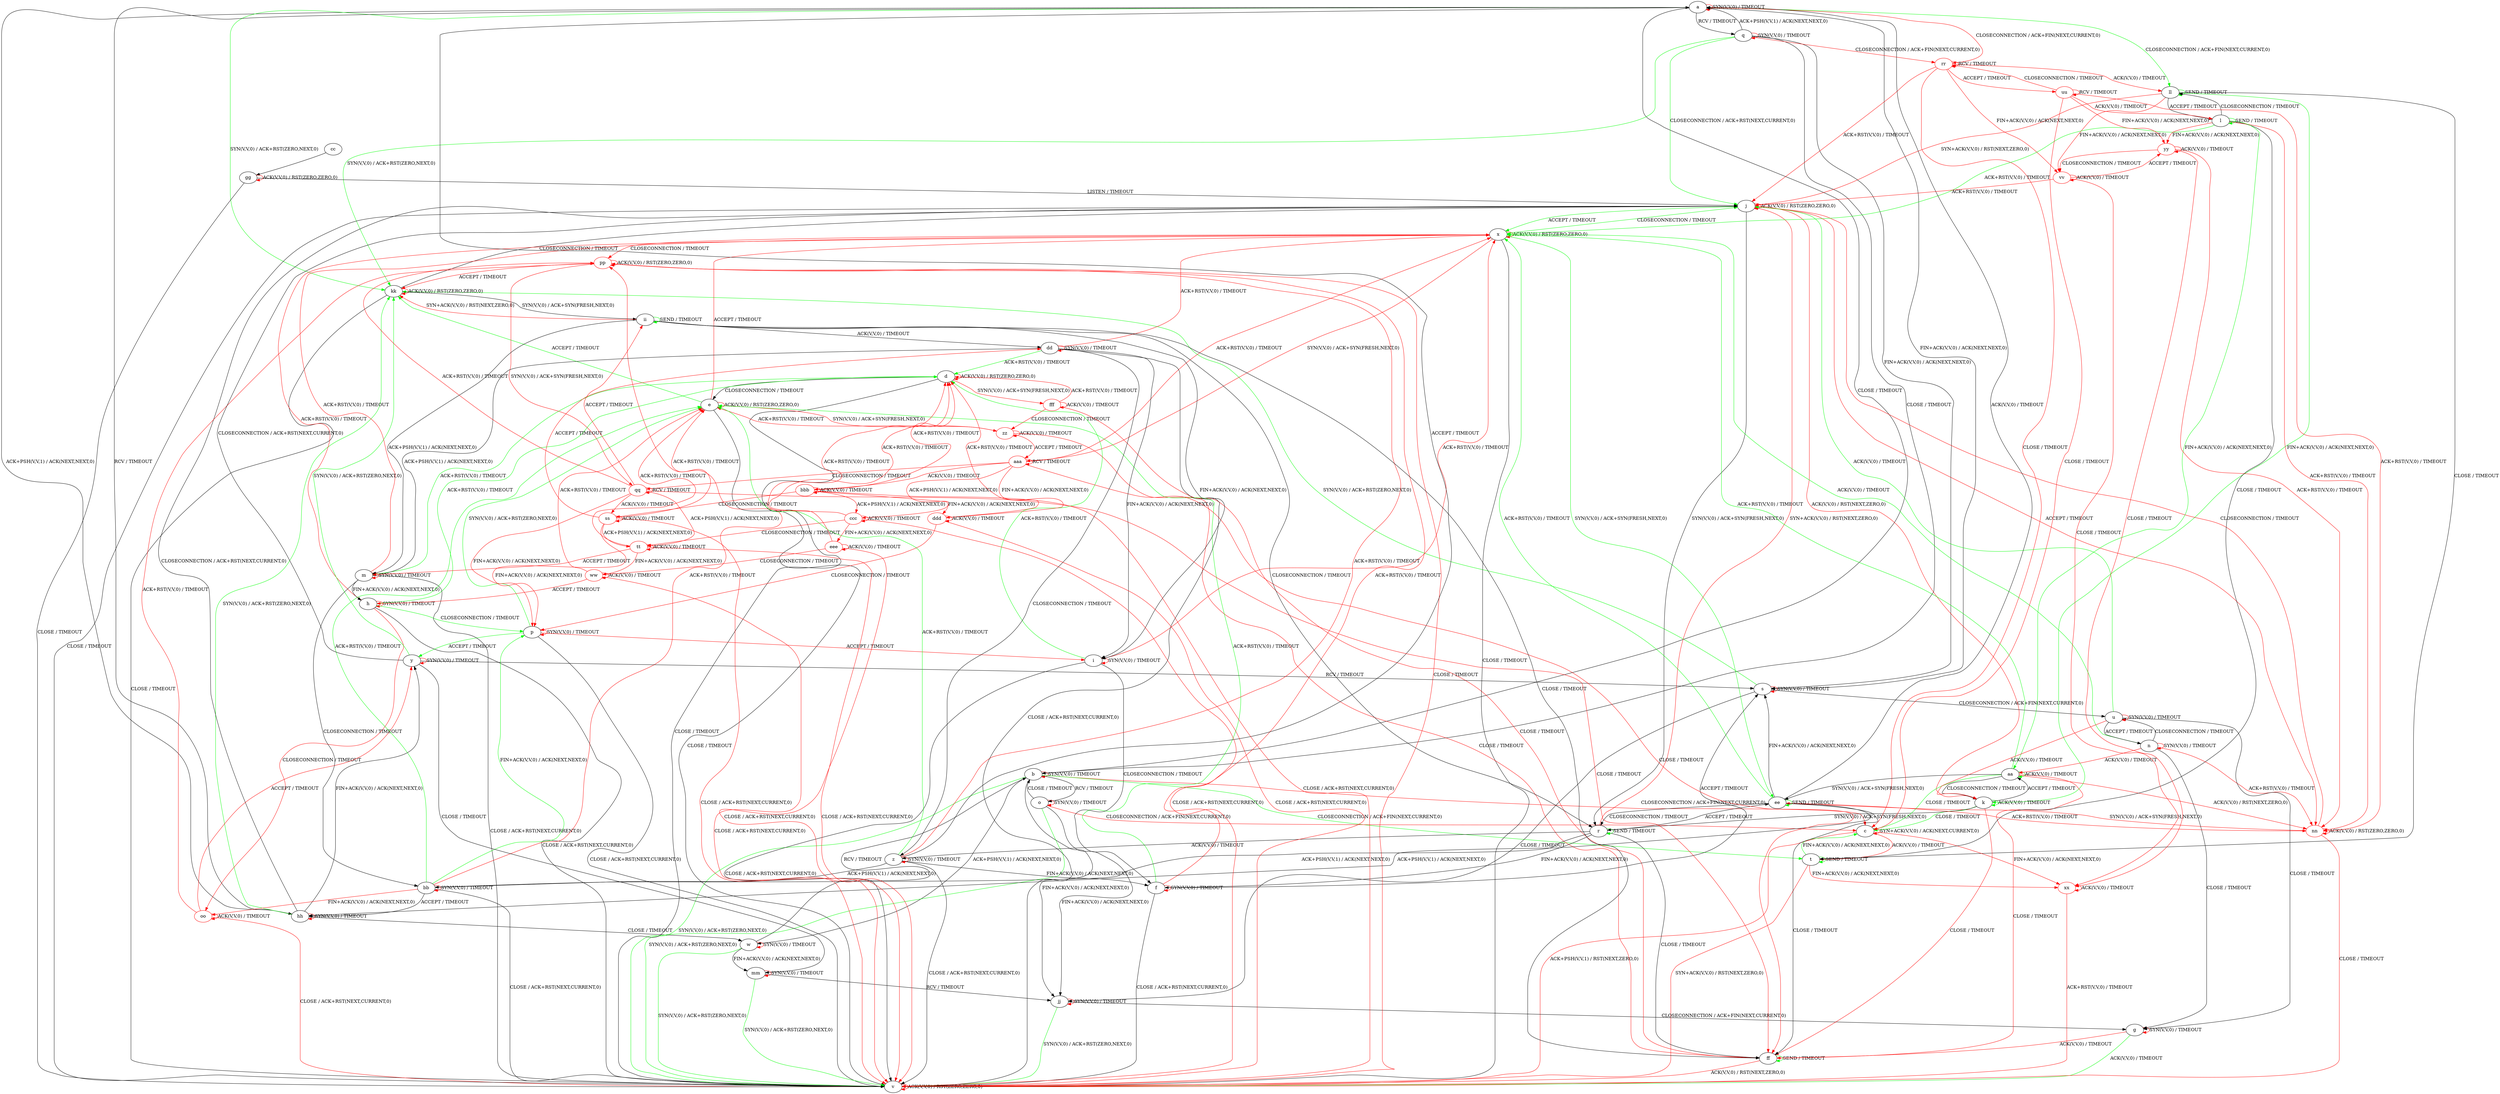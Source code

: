 digraph "" {
	graph ["Incoming time"=1.2360315322875977,
		"Outgoing time"=1.4987480640411377,
		Output="{'States': 58, 'Transitions': 871, 'Filename': '../results/tcp/TCP_Linux_Server-TCP_Windows8_Server-yices-4.dot'}",
		Reference="{'States': 58, 'Transitions': 685, 'Filename': '../subjects/tcp/TCP_Linux_Server.dot'}",
		Solver=yices,
		Updated="{'States': 39, 'Transitions': 495, 'Filename': '../subjects/tcp/TCP_Windows8_Server.dot'}",
		"f-measure"=0.5237288135593221,
		precision=0.6242424242424243,
		recall=0.4510948905109489
	];
	a -> a [key=0,
	color=red,
	label="SYN(V,V,0) / TIMEOUT"];
a -> b [key=0,
label="CLOSE / TIMEOUT"];
a -> q [key=0,
label="RCV / TIMEOUT"];
a -> s [key=0,
label="FIN+ACK(V,V,0) / ACK(NEXT,NEXT,0)"];
a -> hh [key=0,
label="ACK+PSH(V,V,1) / ACK(NEXT,NEXT,0)"];
a -> kk [key=0,
color=green,
label="SYN(V,V,0) / ACK+RST(ZERO,NEXT,0)"];
a -> ll [key=0,
color=green,
label="CLOSECONNECTION / ACK+FIN(NEXT,CURRENT,0)"];
rr [color=red];
a -> rr [key=0,
color=red,
label="CLOSECONNECTION / ACK+FIN(NEXT,CURRENT,0)"];
b -> b [key=0,
color=red,
label="SYN(V,V,0) / TIMEOUT"];
b -> c [key=0,
color=red,
label="CLOSECONNECTION / ACK+FIN(NEXT,CURRENT,0)"];
b -> o [key=0,
label="RCV / TIMEOUT"];
b -> t [key=0,
color=green,
label="CLOSECONNECTION / ACK+FIN(NEXT,CURRENT,0)"];
b -> v [key=0,
color=green,
label="SYN(V,V,0) / ACK+RST(ZERO,NEXT,0)"];
b -> w [key=0,
label="ACK+PSH(V,V,1) / ACK(NEXT,NEXT,0)"];
b -> jj [key=0,
label="FIN+ACK(V,V,0) / ACK(NEXT,NEXT,0)"];
c -> c [key=0,
color=red,
label="SYN+ACK(V,V,0) / ACK(NEXT,CURRENT,0)"];
c -> t [key=0,
color=red,
label="ACK(V,V,0) / TIMEOUT"];
c -> v [key=0,
color=red,
label="ACK+PSH(V,V,1) / RST(NEXT,ZERO,0)"];
xx [color=red];
c -> xx [key=0,
color=red,
label="FIN+ACK(V,V,0) / ACK(NEXT,NEXT,0)"];
d -> d [key=0,
color=red,
label="ACK(V,V,0) / RST(ZERO,ZERO,0)"];
d -> e [key=0,
label="CLOSECONNECTION / TIMEOUT"];
d -> v [key=0,
label="CLOSE / TIMEOUT"];
fff [color=red];
d -> fff [key=0,
color=red,
label="SYN(V,V,0) / ACK+SYN(FRESH,NEXT,0)"];
e -> e [key=0,
color=red,
label="ACK(V,V,0) / RST(ZERO,ZERO,0)"];
e -> v [key=0,
label="CLOSE / TIMEOUT"];
e -> x [key=0,
color=red,
label="ACCEPT / TIMEOUT"];
e -> kk [key=0,
color=green,
label="ACCEPT / TIMEOUT"];
zz [color=red];
e -> zz [key=0,
color=red,
label="SYN(V,V,0) / ACK+SYN(FRESH,NEXT,0)"];
f -> e [key=0,
color=green,
label="ACK+RST(V,V,0) / TIMEOUT"];
f -> f [key=0,
color=red,
label="SYN(V,V,0) / TIMEOUT"];
f -> s [key=0,
label="ACCEPT / TIMEOUT"];
f -> v [key=0,
label="CLOSE / ACK+RST(NEXT,CURRENT,0)"];
pp [color=red];
f -> pp [key=0,
color=red,
label="ACK+RST(V,V,0) / TIMEOUT"];
g -> g [key=0,
color=red,
label="SYN(V,V,0) / TIMEOUT"];
g -> v [key=0,
color=green,
label="ACK(V,V,0) / TIMEOUT"];
g -> ff [key=0,
color=red,
label="ACK(V,V,0) / TIMEOUT"];
h -> d [key=0,
color=green,
label="ACK+RST(V,V,0) / TIMEOUT"];
h -> h [key=0,
color=red,
label="SYN(V,V,0) / TIMEOUT"];
h -> p [key=0,
color=green,
label="CLOSECONNECTION / TIMEOUT"];
h -> v [key=0,
label="CLOSE / ACK+RST(NEXT,CURRENT,0)"];
h -> x [key=0,
color=red,
label="ACK+RST(V,V,0) / TIMEOUT"];
oo [color=red];
h -> oo [key=0,
color=red,
label="CLOSECONNECTION / TIMEOUT"];
i -> d [key=0,
color=green,
label="ACK+RST(V,V,0) / TIMEOUT"];
i -> f [key=0,
label="CLOSECONNECTION / TIMEOUT"];
i -> i [key=0,
color=red,
label="SYN(V,V,0) / TIMEOUT"];
i -> v [key=0,
label="CLOSE / ACK+RST(NEXT,CURRENT,0)"];
i -> x [key=0,
color=red,
label="ACK+RST(V,V,0) / TIMEOUT"];
j -> j [key=0,
color=red,
label="ACK(V,V,0) / RST(ZERO,ZERO,0)"];
j -> r [key=0,
label="SYN(V,V,0) / ACK+SYN(FRESH,NEXT,0)"];
j -> v [key=0,
label="CLOSE / TIMEOUT"];
j -> x [key=0,
color=green,
label="ACCEPT / TIMEOUT"];
nn [color=red];
j -> nn [key=0,
color=red,
label="ACCEPT / TIMEOUT"];
k -> c [key=0,
color=green,
label="CLOSE / TIMEOUT"];
k -> j [key=0,
color=red,
label="ACK(V,V,0) / RST(NEXT,ZERO,0)"];
k -> k [key=0,
color=green,
label="ACK(V,V,0) / TIMEOUT"];
k -> r [key=0,
label="SYN(V,V,0) / ACK+SYN(FRESH,NEXT,0)"];
k -> aa [key=0,
label="ACCEPT / TIMEOUT"];
k -> ff [key=0,
color=red,
label="CLOSE / TIMEOUT"];
l -> l [key=0,
color=green,
label="SEND / TIMEOUT"];
l -> t [key=0,
label="CLOSE / TIMEOUT"];
l -> x [key=0,
color=green,
label="ACK+RST(V,V,0) / TIMEOUT"];
l -> aa [key=0,
color=green,
label="FIN+ACK(V,V,0) / ACK(NEXT,NEXT,0)"];
l -> ll [key=0,
label="CLOSECONNECTION / TIMEOUT"];
l -> nn [key=0,
color=red,
label="ACK+RST(V,V,0) / TIMEOUT"];
yy [color=red];
l -> yy [key=0,
color=red,
label="FIN+ACK(V,V,0) / ACK(NEXT,NEXT,0)"];
m -> d [key=0,
color=green,
label="ACK+RST(V,V,0) / TIMEOUT"];
m -> h [key=0,
label="FIN+ACK(V,V,0) / ACK(NEXT,NEXT,0)"];
m -> m [key=0,
color=red,
label="SYN(V,V,0) / TIMEOUT"];
m -> v [key=0,
label="CLOSE / ACK+RST(NEXT,CURRENT,0)"];
m -> x [key=0,
color=red,
label="ACK+RST(V,V,0) / TIMEOUT"];
m -> bb [key=0,
label="CLOSECONNECTION / TIMEOUT"];
n -> g [key=0,
label="CLOSE / TIMEOUT"];
n -> n [key=0,
color=red,
label="SYN(V,V,0) / TIMEOUT"];
n -> u [key=0,
label="CLOSECONNECTION / TIMEOUT"];
n -> x [key=0,
color=green,
label="ACK(V,V,0) / TIMEOUT"];
n -> aa [key=0,
color=red,
label="ACK(V,V,0) / TIMEOUT"];
n -> nn [key=0,
color=red,
label="ACK+RST(V,V,0) / TIMEOUT"];
o -> b [key=0,
label="CLOSE / TIMEOUT"];
o -> c [key=0,
color=red,
label="CLOSECONNECTION / ACK+FIN(NEXT,CURRENT,0)"];
o -> o [key=0,
color=red,
label="SYN(V,V,0) / TIMEOUT"];
o -> v [key=0,
color=green,
label="SYN(V,V,0) / ACK+RST(ZERO,NEXT,0)"];
o -> jj [key=0,
label="FIN+ACK(V,V,0) / ACK(NEXT,NEXT,0)"];
p -> e [key=0,
color=green,
label="SYN(V,V,0) / ACK+RST(ZERO,NEXT,0)"];
p -> i [key=0,
color=red,
label="ACCEPT / TIMEOUT"];
p -> p [key=0,
color=red,
label="SYN(V,V,0) / TIMEOUT"];
p -> v [key=0,
label="CLOSE / ACK+RST(NEXT,CURRENT,0)"];
p -> y [key=0,
color=green,
label="ACCEPT / TIMEOUT"];
q -> a [key=0,
label="ACK+PSH(V,V,1) / ACK(NEXT,NEXT,0)"];
q -> b [key=0,
label="CLOSE / TIMEOUT"];
q -> j [key=0,
color=green,
label="CLOSECONNECTION / ACK+RST(NEXT,CURRENT,0)"];
q -> q [key=0,
color=red,
label="SYN(V,V,0) / TIMEOUT"];
q -> s [key=0,
label="FIN+ACK(V,V,0) / ACK(NEXT,NEXT,0)"];
q -> kk [key=0,
color=green,
label="SYN(V,V,0) / ACK+RST(ZERO,NEXT,0)"];
q -> rr [key=0,
color=red,
label="CLOSECONNECTION / ACK+FIN(NEXT,CURRENT,0)"];
r -> f [key=0,
label="FIN+ACK(V,V,0) / ACK(NEXT,NEXT,0)"];
r -> j [key=0,
color=red,
label="SYN+ACK(V,V,0) / RST(NEXT,ZERO,0)"];
r -> r [key=0,
color=green,
label="SEND / TIMEOUT"];
r -> z [key=0,
label="ACK(V,V,0) / TIMEOUT"];
r -> bb [key=0,
label="ACK+PSH(V,V,1) / ACK(NEXT,NEXT,0)"];
r -> ee [key=0,
label="ACCEPT / TIMEOUT"];
r -> ff [key=0,
label="CLOSE / TIMEOUT"];
s -> s [key=0,
color=red,
label="SYN(V,V,0) / TIMEOUT"];
s -> u [key=0,
label="CLOSECONNECTION / ACK+FIN(NEXT,CURRENT,0)"];
s -> jj [key=0,
label="CLOSE / TIMEOUT"];
s -> kk [key=0,
color=green,
label="SYN(V,V,0) / ACK+RST(ZERO,NEXT,0)"];
t -> c [key=0,
color=green,
label="FIN+ACK(V,V,0) / ACK(NEXT,NEXT,0)"];
t -> t [key=0,
color=green,
label="SEND / TIMEOUT"];
t -> v [key=0,
color=red,
label="SYN+ACK(V,V,0) / RST(NEXT,ZERO,0)"];
t -> xx [key=0,
color=red,
label="FIN+ACK(V,V,0) / ACK(NEXT,NEXT,0)"];
u -> g [key=0,
label="CLOSE / TIMEOUT"];
u -> j [key=0,
color=green,
label="ACK(V,V,0) / TIMEOUT"];
u -> k [key=0,
color=red,
label="ACK(V,V,0) / TIMEOUT"];
u -> n [key=0,
label="ACCEPT / TIMEOUT"];
u -> u [key=0,
color=red,
label="SYN(V,V,0) / TIMEOUT"];
v -> v [key=0,
color=red,
label="ACK(V,V,0) / RST(ZERO,ZERO,0)"];
w -> b [key=0,
label="RCV / TIMEOUT"];
w -> v [key=0,
color=green,
label="SYN(V,V,0) / ACK+RST(ZERO,NEXT,0)"];
w -> w [key=0,
color=red,
label="SYN(V,V,0) / TIMEOUT"];
w -> mm [key=0,
label="FIN+ACK(V,V,0) / ACK(NEXT,NEXT,0)"];
x -> j [key=0,
color=green,
label="CLOSECONNECTION / TIMEOUT"];
x -> v [key=0,
label="CLOSE / TIMEOUT"];
x -> x [key=0,
color=red,
label="ACK(V,V,0) / RST(ZERO,ZERO,0)"];
x -> ee [key=0,
color=green,
label="SYN(V,V,0) / ACK+SYN(FRESH,NEXT,0)"];
x -> pp [key=0,
color=red,
label="CLOSECONNECTION / TIMEOUT"];
aaa [color=red];
x -> aaa [key=0,
color=red,
label="SYN(V,V,0) / ACK+SYN(FRESH,NEXT,0)"];
y -> j [key=0,
label="CLOSECONNECTION / ACK+RST(NEXT,CURRENT,0)"];
y -> s [key=0,
label="RCV / TIMEOUT"];
y -> y [key=0,
color=red,
label="SYN(V,V,0) / TIMEOUT"];
y -> kk [key=0,
color=green,
label="SYN(V,V,0) / ACK+RST(ZERO,NEXT,0)"];
y -> mm [key=0,
label="CLOSE / TIMEOUT"];
z -> a [key=0,
label="ACCEPT / TIMEOUT"];
z -> e [key=0,
color=green,
label="ACK+RST(V,V,0) / TIMEOUT"];
z -> f [key=0,
label="FIN+ACK(V,V,0) / ACK(NEXT,NEXT,0)"];
z -> v [key=0,
label="CLOSE / ACK+RST(NEXT,CURRENT,0)"];
z -> z [key=0,
color=red,
label="SYN(V,V,0) / TIMEOUT"];
z -> bb [key=0,
label="ACK+PSH(V,V,1) / ACK(NEXT,NEXT,0)"];
z -> pp [key=0,
color=red,
label="ACK+RST(V,V,0) / TIMEOUT"];
aa -> c [key=0,
color=green,
label="CLOSE / TIMEOUT"];
aa -> k [key=0,
label="CLOSECONNECTION / TIMEOUT"];
aa -> x [key=0,
color=green,
label="ACK+RST(V,V,0) / TIMEOUT"];
aa -> aa [key=0,
color=green,
label="ACK(V,V,0) / TIMEOUT"];
aa -> ee [key=0,
label="SYN(V,V,0) / ACK+SYN(FRESH,NEXT,0)"];
aa -> ff [key=0,
color=red,
label="CLOSE / TIMEOUT"];
aa -> nn [key=0,
color=red,
label="ACK(V,V,0) / RST(NEXT,ZERO,0)"];
bb -> e [key=0,
color=green,
label="ACK+RST(V,V,0) / TIMEOUT"];
bb -> p [key=0,
color=green,
label="FIN+ACK(V,V,0) / ACK(NEXT,NEXT,0)"];
bb -> v [key=0,
label="CLOSE / ACK+RST(NEXT,CURRENT,0)"];
bb -> bb [key=0,
color=red,
label="SYN(V,V,0) / TIMEOUT"];
bb -> hh [key=0,
label="ACCEPT / TIMEOUT"];
bb -> oo [key=0,
color=red,
label="FIN+ACK(V,V,0) / ACK(NEXT,NEXT,0)"];
bb -> pp [key=0,
color=red,
label="ACK+RST(V,V,0) / TIMEOUT"];
cc -> gg [key=0];
dd -> d [key=0,
color=green,
label="ACK+RST(V,V,0) / TIMEOUT"];
dd -> i [key=0,
label="FIN+ACK(V,V,0) / ACK(NEXT,NEXT,0)"];
dd -> m [key=0,
label="ACK+PSH(V,V,1) / ACK(NEXT,NEXT,0)"];
dd -> v [key=0,
label="CLOSE / ACK+RST(NEXT,CURRENT,0)"];
dd -> x [key=0,
color=red,
label="ACK+RST(V,V,0) / TIMEOUT"];
dd -> z [key=0,
label="CLOSECONNECTION / TIMEOUT"];
dd -> dd [key=0,
color=red,
label="SYN(V,V,0) / TIMEOUT"];
ee -> a [key=0,
label="ACK(V,V,0) / TIMEOUT"];
ee -> r [key=0,
label="CLOSECONNECTION / TIMEOUT"];
ee -> s [key=0,
label="FIN+ACK(V,V,0) / ACK(NEXT,NEXT,0)"];
ee -> x [key=0,
color=green,
label="ACK+RST(V,V,0) / TIMEOUT"];
ee -> ee [key=0,
color=green,
label="SEND / TIMEOUT"];
ee -> ff [key=0,
label="CLOSE / TIMEOUT"];
ee -> hh [key=0,
label="ACK+PSH(V,V,1) / ACK(NEXT,NEXT,0)"];
ee -> nn [key=0,
color=red,
label="ACK+RST(V,V,0) / TIMEOUT"];
ff -> v [key=0,
color=red,
label="ACK(V,V,0) / RST(NEXT,ZERO,0)"];
ff -> ff [key=0,
color=green,
label="SEND / TIMEOUT"];
gg -> j [key=0,
label="LISTEN / TIMEOUT"];
gg -> v [key=0,
label="CLOSE / TIMEOUT"];
gg -> gg [key=0,
color=red,
label="ACK(V,V,0) / RST(ZERO,ZERO,0)"];
hh -> a [key=0,
label="RCV / TIMEOUT"];
hh -> j [key=0,
label="CLOSECONNECTION / ACK+RST(NEXT,CURRENT,0)"];
hh -> w [key=0,
label="CLOSE / TIMEOUT"];
hh -> y [key=0,
label="FIN+ACK(V,V,0) / ACK(NEXT,NEXT,0)"];
hh -> hh [key=0,
color=red,
label="SYN(V,V,0) / TIMEOUT"];
hh -> kk [key=0,
color=green,
label="SYN(V,V,0) / ACK+RST(ZERO,NEXT,0)"];
ii -> i [key=0,
label="FIN+ACK(V,V,0) / ACK(NEXT,NEXT,0)"];
ii -> m [key=0,
label="ACK+PSH(V,V,1) / ACK(NEXT,NEXT,0)"];
ii -> r [key=0,
label="CLOSECONNECTION / TIMEOUT"];
ii -> dd [key=0,
label="ACK(V,V,0) / TIMEOUT"];
ii -> ff [key=0,
label="CLOSE / TIMEOUT"];
ii -> ii [key=0,
color=green,
label="SEND / TIMEOUT"];
ii -> kk [key=0,
color=red,
label="SYN+ACK(V,V,0) / RST(NEXT,ZERO,0)"];
jj -> g [key=0,
label="CLOSECONNECTION / ACK+FIN(NEXT,CURRENT,0)"];
jj -> v [key=0,
color=green,
label="SYN(V,V,0) / ACK+RST(ZERO,NEXT,0)"];
jj -> jj [key=0,
color=red,
label="SYN(V,V,0) / TIMEOUT"];
kk -> j [key=0,
label="CLOSECONNECTION / TIMEOUT"];
kk -> v [key=0,
label="CLOSE / TIMEOUT"];
kk -> ii [key=0,
label="SYN(V,V,0) / ACK+SYN(FRESH,NEXT,0)"];
kk -> kk [key=0,
color=red,
label="ACK(V,V,0) / RST(ZERO,ZERO,0)"];
ll -> j [key=0,
color=red,
label="SYN+ACK(V,V,0) / RST(NEXT,ZERO,0)"];
ll -> k [key=0,
color=green,
label="FIN+ACK(V,V,0) / ACK(NEXT,NEXT,0)"];
ll -> l [key=0,
label="ACCEPT / TIMEOUT"];
ll -> t [key=0,
label="CLOSE / TIMEOUT"];
ll -> ll [key=0,
color=green,
label="SEND / TIMEOUT"];
vv [color=red];
ll -> vv [key=0,
color=red,
label="FIN+ACK(V,V,0) / ACK(NEXT,NEXT,0)"];
mm -> v [key=0,
color=green,
label="SYN(V,V,0) / ACK+RST(ZERO,NEXT,0)"];
mm -> jj [key=0,
label="RCV / TIMEOUT"];
mm -> mm [key=0,
color=red,
label="SYN(V,V,0) / TIMEOUT"];
nn -> j [key=0,
color=red,
label="CLOSECONNECTION / TIMEOUT"];
nn -> v [key=0,
color=red,
label="CLOSE / TIMEOUT"];
nn -> ee [key=0,
color=red,
label="SYN(V,V,0) / ACK+SYN(FRESH,NEXT,0)"];
nn -> nn [key=0,
color=red,
label="ACK(V,V,0) / RST(ZERO,ZERO,0)"];
oo -> v [key=0,
color=red,
label="CLOSE / ACK+RST(NEXT,CURRENT,0)"];
oo -> y [key=0,
color=red,
label="ACCEPT / TIMEOUT"];
oo -> oo [key=0,
color=red,
label="ACK(V,V,0) / TIMEOUT"];
oo -> pp [key=0,
color=red,
label="ACK+RST(V,V,0) / TIMEOUT"];
pp -> v [key=0,
color=red,
label="CLOSE / TIMEOUT"];
pp -> kk [key=0,
color=red,
label="ACCEPT / TIMEOUT"];
pp -> pp [key=0,
color=red,
label="ACK(V,V,0) / RST(ZERO,ZERO,0)"];
qq [color=red];
pp -> qq [key=0,
color=red,
label="SYN(V,V,0) / ACK+SYN(FRESH,NEXT,0)"];
qq -> p [key=0,
color=red,
label="FIN+ACK(V,V,0) / ACK(NEXT,NEXT,0)"];
qq -> ff [key=0,
color=red,
label="CLOSE / TIMEOUT"];
qq -> ii [key=0,
color=red,
label="ACCEPT / TIMEOUT"];
qq -> pp [key=0,
color=red,
label="ACK+RST(V,V,0) / TIMEOUT"];
qq -> qq [key=0,
color=red,
label="RCV / TIMEOUT"];
ss [color=red];
qq -> ss [key=0,
color=red,
label="ACK(V,V,0) / TIMEOUT"];
tt [color=red];
qq -> tt [key=0,
color=red,
label="ACK+PSH(V,V,1) / ACK(NEXT,NEXT,0)"];
rr -> c [key=0,
color=red,
label="CLOSE / TIMEOUT"];
rr -> j [key=0,
color=red,
label="ACK+RST(V,V,0) / TIMEOUT"];
rr -> ll [key=0,
color=red,
label="ACK(V,V,0) / TIMEOUT"];
rr -> rr [key=0,
color=red,
label="RCV / TIMEOUT"];
uu [color=red];
rr -> uu [key=0,
color=red,
label="ACCEPT / TIMEOUT"];
rr -> vv [key=0,
color=red,
label="FIN+ACK(V,V,0) / ACK(NEXT,NEXT,0)"];
ss -> e [key=0,
color=red,
label="ACK+RST(V,V,0) / TIMEOUT"];
ss -> p [key=0,
color=red,
label="FIN+ACK(V,V,0) / ACK(NEXT,NEXT,0)"];
ss -> v [key=0,
color=red,
label="CLOSE / ACK+RST(NEXT,CURRENT,0)"];
ss -> dd [key=0,
color=red,
label="ACCEPT / TIMEOUT"];
ss -> ss [key=0,
color=red,
label="ACK(V,V,0) / TIMEOUT"];
ss -> tt [key=0,
color=red,
label="ACK+PSH(V,V,1) / ACK(NEXT,NEXT,0)"];
tt -> e [key=0,
color=red,
label="ACK+RST(V,V,0) / TIMEOUT"];
tt -> m [key=0,
color=red,
label="ACCEPT / TIMEOUT"];
tt -> v [key=0,
color=red,
label="CLOSE / ACK+RST(NEXT,CURRENT,0)"];
tt -> tt [key=0,
color=red,
label="ACK(V,V,0) / TIMEOUT"];
ww [color=red];
tt -> ww [key=0,
color=red,
label="FIN+ACK(V,V,0) / ACK(NEXT,NEXT,0)"];
uu -> c [key=0,
color=red,
label="CLOSE / TIMEOUT"];
uu -> l [key=0,
color=red,
label="ACK(V,V,0) / TIMEOUT"];
uu -> nn [key=0,
color=red,
label="ACK+RST(V,V,0) / TIMEOUT"];
uu -> rr [key=0,
color=red,
label="CLOSECONNECTION / TIMEOUT"];
uu -> uu [key=0,
color=red,
label="RCV / TIMEOUT"];
uu -> yy [key=0,
color=red,
label="FIN+ACK(V,V,0) / ACK(NEXT,NEXT,0)"];
vv -> j [key=0,
color=red,
label="ACK+RST(V,V,0) / TIMEOUT"];
vv -> vv [key=0,
color=red,
label="ACK(V,V,0) / TIMEOUT"];
vv -> xx [key=0,
color=red,
label="CLOSE / TIMEOUT"];
vv -> yy [key=0,
color=red,
label="ACCEPT / TIMEOUT"];
ww -> e [key=0,
color=red,
label="ACK+RST(V,V,0) / TIMEOUT"];
ww -> h [key=0,
color=red,
label="ACCEPT / TIMEOUT"];
ww -> v [key=0,
color=red,
label="CLOSE / ACK+RST(NEXT,CURRENT,0)"];
ww -> ww [key=0,
color=red,
label="ACK(V,V,0) / TIMEOUT"];
xx -> v [key=0,
color=red,
label="ACK+RST(V,V,0) / TIMEOUT"];
xx -> xx [key=0,
color=red,
label="ACK(V,V,0) / TIMEOUT"];
yy -> nn [key=0,
color=red,
label="ACK+RST(V,V,0) / TIMEOUT"];
yy -> vv [key=0,
color=red,
label="CLOSECONNECTION / TIMEOUT"];
yy -> xx [key=0,
color=red,
label="CLOSE / TIMEOUT"];
yy -> yy [key=0,
color=red,
label="ACK(V,V,0) / TIMEOUT"];
zz -> e [key=0,
color=red,
label="ACK+RST(V,V,0) / TIMEOUT"];
zz -> ff [key=0,
color=red,
label="CLOSE / TIMEOUT"];
zz -> zz [key=0,
color=red,
label="ACK(V,V,0) / TIMEOUT"];
zz -> aaa [key=0,
color=red,
label="ACCEPT / TIMEOUT"];
aaa -> x [key=0,
color=red,
label="ACK+RST(V,V,0) / TIMEOUT"];
aaa -> ff [key=0,
color=red,
label="CLOSE / TIMEOUT"];
aaa -> qq [key=0,
color=red,
label="CLOSECONNECTION / TIMEOUT"];
aaa -> aaa [key=0,
color=red,
label="RCV / TIMEOUT"];
bbb [color=red];
aaa -> bbb [key=0,
color=red,
label="ACK(V,V,0) / TIMEOUT"];
ccc [color=red];
aaa -> ccc [key=0,
color=red,
label="ACK+PSH(V,V,1) / ACK(NEXT,NEXT,0)"];
ddd [color=red];
aaa -> ddd [key=0,
color=red,
label="FIN+ACK(V,V,0) / ACK(NEXT,NEXT,0)"];
bbb -> d [key=0,
color=red,
label="ACK+RST(V,V,0) / TIMEOUT"];
bbb -> v [key=0,
color=red,
label="CLOSE / ACK+RST(NEXT,CURRENT,0)"];
bbb -> ss [key=0,
color=red,
label="CLOSECONNECTION / TIMEOUT"];
bbb -> bbb [key=0,
color=red,
label="ACK(V,V,0) / TIMEOUT"];
bbb -> ccc [key=0,
color=red,
label="ACK+PSH(V,V,1) / ACK(NEXT,NEXT,0)"];
bbb -> ddd [key=0,
color=red,
label="FIN+ACK(V,V,0) / ACK(NEXT,NEXT,0)"];
ccc -> d [key=0,
color=red,
label="ACK+RST(V,V,0) / TIMEOUT"];
ccc -> v [key=0,
color=red,
label="CLOSE / ACK+RST(NEXT,CURRENT,0)"];
ccc -> tt [key=0,
color=red,
label="CLOSECONNECTION / TIMEOUT"];
ccc -> ccc [key=0,
color=red,
label="ACK(V,V,0) / TIMEOUT"];
eee [color=red];
ccc -> eee [key=0,
color=red,
label="FIN+ACK(V,V,0) / ACK(NEXT,NEXT,0)"];
ddd -> d [key=0,
color=red,
label="ACK+RST(V,V,0) / TIMEOUT"];
ddd -> p [key=0,
color=red,
label="CLOSECONNECTION / TIMEOUT"];
ddd -> v [key=0,
color=red,
label="CLOSE / ACK+RST(NEXT,CURRENT,0)"];
ddd -> ddd [key=0,
color=red,
label="ACK(V,V,0) / TIMEOUT"];
eee -> d [key=0,
color=red,
label="ACK+RST(V,V,0) / TIMEOUT"];
eee -> v [key=0,
color=red,
label="CLOSE / ACK+RST(NEXT,CURRENT,0)"];
eee -> ww [key=0,
color=red,
label="CLOSECONNECTION / TIMEOUT"];
eee -> eee [key=0,
color=red,
label="ACK(V,V,0) / TIMEOUT"];
fff -> d [key=0,
color=red,
label="ACK+RST(V,V,0) / TIMEOUT"];
fff -> ff [key=0,
color=red,
label="CLOSE / TIMEOUT"];
fff -> zz [key=0,
color=red,
label="CLOSECONNECTION / TIMEOUT"];
fff -> fff [key=0,
color=red,
label="ACK(V,V,0) / TIMEOUT"];
}
